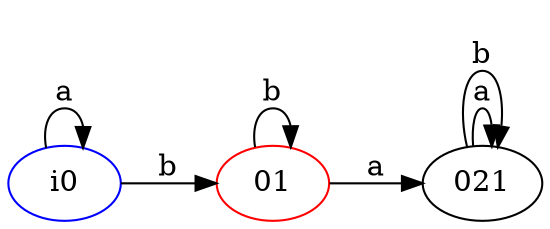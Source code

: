 digraph {
	rankdir=LR
	i0 [color=blue]
	i0 -> i0 [label=a]
	i0 -> 01 [label=b]
	021
	021 -> 021 [label=a]
	021 -> 021 [label=b]
	01 [color=red]
	01 -> 021 [label=a]
	01 -> 01 [label=b]
}

